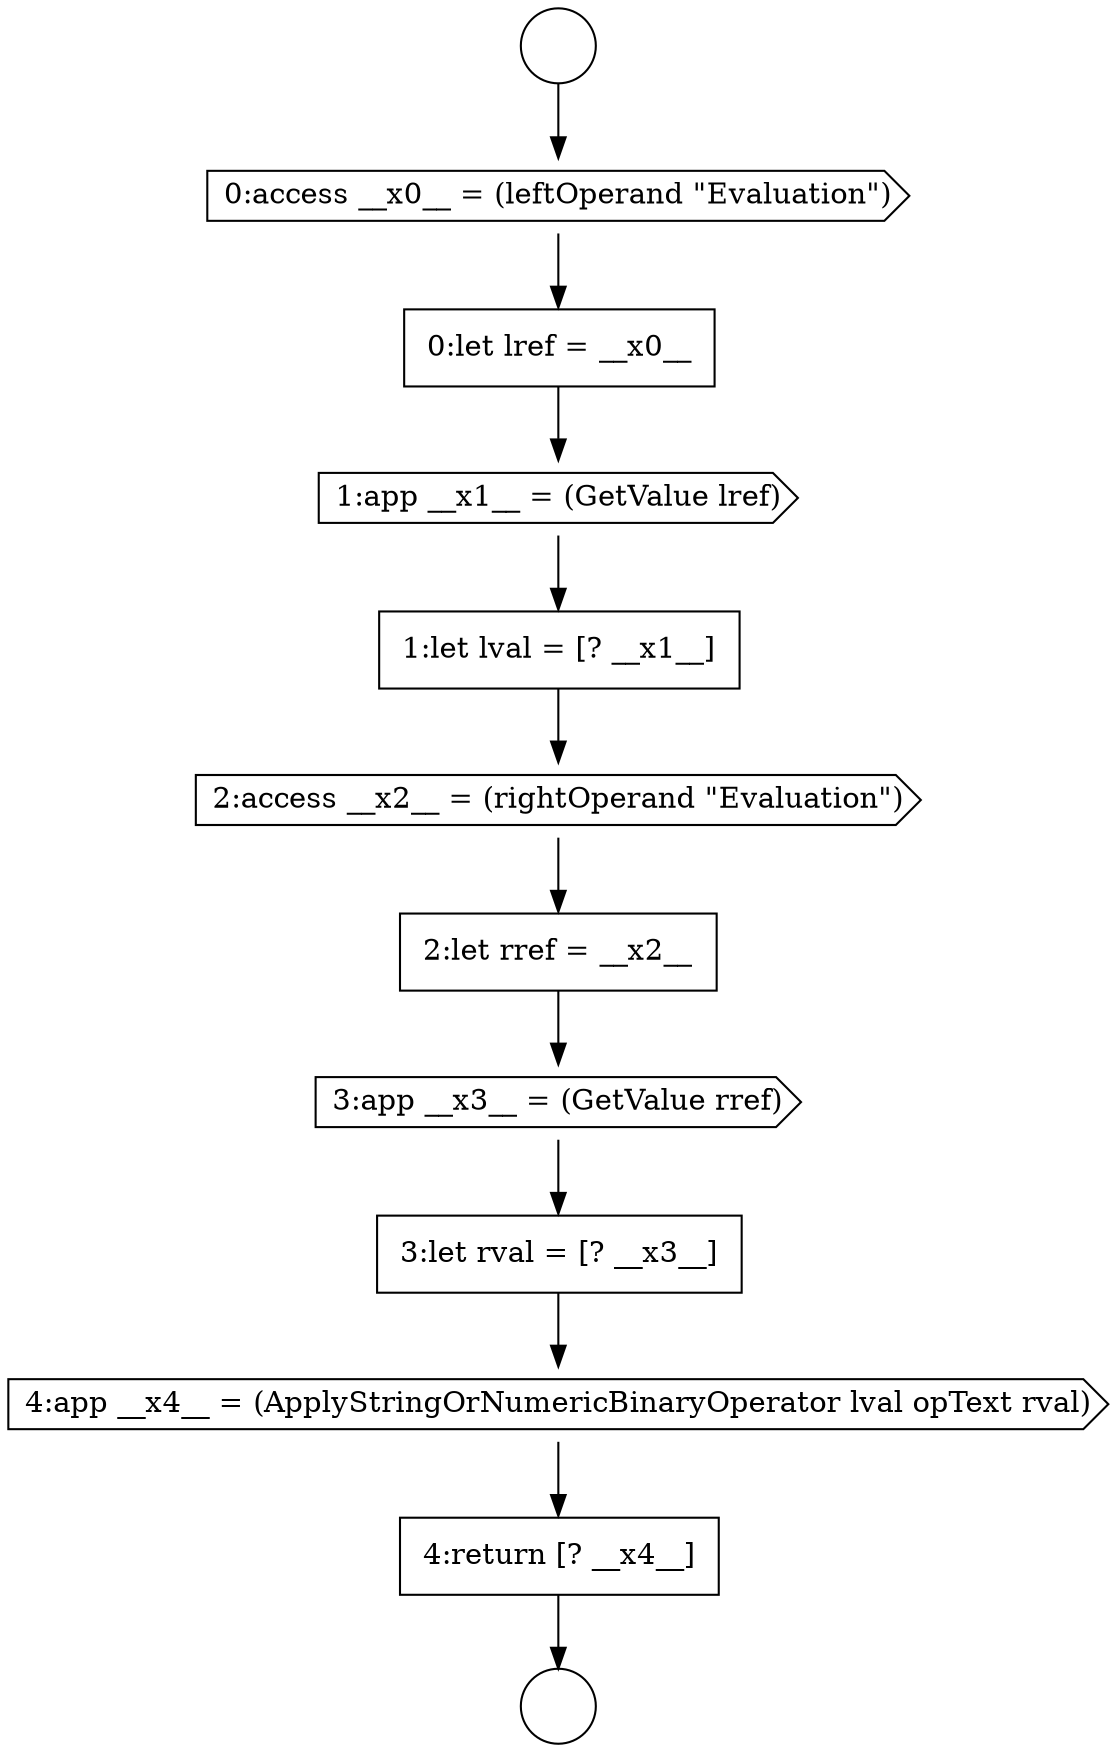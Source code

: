 digraph {
  node5706 [shape=none, margin=0, label=<<font color="black">
    <table border="0" cellborder="1" cellspacing="0" cellpadding="10">
      <tr><td align="left">3:let rval = [? __x3__]</td></tr>
    </table>
  </font>> color="black" fillcolor="white" style=filled]
  node5697 [shape=circle label=" " color="black" fillcolor="white" style=filled]
  node5702 [shape=none, margin=0, label=<<font color="black">
    <table border="0" cellborder="1" cellspacing="0" cellpadding="10">
      <tr><td align="left">1:let lval = [? __x1__]</td></tr>
    </table>
  </font>> color="black" fillcolor="white" style=filled]
  node5705 [shape=cds, label=<<font color="black">3:app __x3__ = (GetValue rref)</font>> color="black" fillcolor="white" style=filled]
  node5698 [shape=circle label=" " color="black" fillcolor="white" style=filled]
  node5703 [shape=cds, label=<<font color="black">2:access __x2__ = (rightOperand &quot;Evaluation&quot;)</font>> color="black" fillcolor="white" style=filled]
  node5700 [shape=none, margin=0, label=<<font color="black">
    <table border="0" cellborder="1" cellspacing="0" cellpadding="10">
      <tr><td align="left">0:let lref = __x0__</td></tr>
    </table>
  </font>> color="black" fillcolor="white" style=filled]
  node5707 [shape=cds, label=<<font color="black">4:app __x4__ = (ApplyStringOrNumericBinaryOperator lval opText rval)</font>> color="black" fillcolor="white" style=filled]
  node5701 [shape=cds, label=<<font color="black">1:app __x1__ = (GetValue lref)</font>> color="black" fillcolor="white" style=filled]
  node5708 [shape=none, margin=0, label=<<font color="black">
    <table border="0" cellborder="1" cellspacing="0" cellpadding="10">
      <tr><td align="left">4:return [? __x4__]</td></tr>
    </table>
  </font>> color="black" fillcolor="white" style=filled]
  node5699 [shape=cds, label=<<font color="black">0:access __x0__ = (leftOperand &quot;Evaluation&quot;)</font>> color="black" fillcolor="white" style=filled]
  node5704 [shape=none, margin=0, label=<<font color="black">
    <table border="0" cellborder="1" cellspacing="0" cellpadding="10">
      <tr><td align="left">2:let rref = __x2__</td></tr>
    </table>
  </font>> color="black" fillcolor="white" style=filled]
  node5703 -> node5704 [ color="black"]
  node5701 -> node5702 [ color="black"]
  node5705 -> node5706 [ color="black"]
  node5699 -> node5700 [ color="black"]
  node5704 -> node5705 [ color="black"]
  node5706 -> node5707 [ color="black"]
  node5707 -> node5708 [ color="black"]
  node5702 -> node5703 [ color="black"]
  node5700 -> node5701 [ color="black"]
  node5708 -> node5698 [ color="black"]
  node5697 -> node5699 [ color="black"]
}
